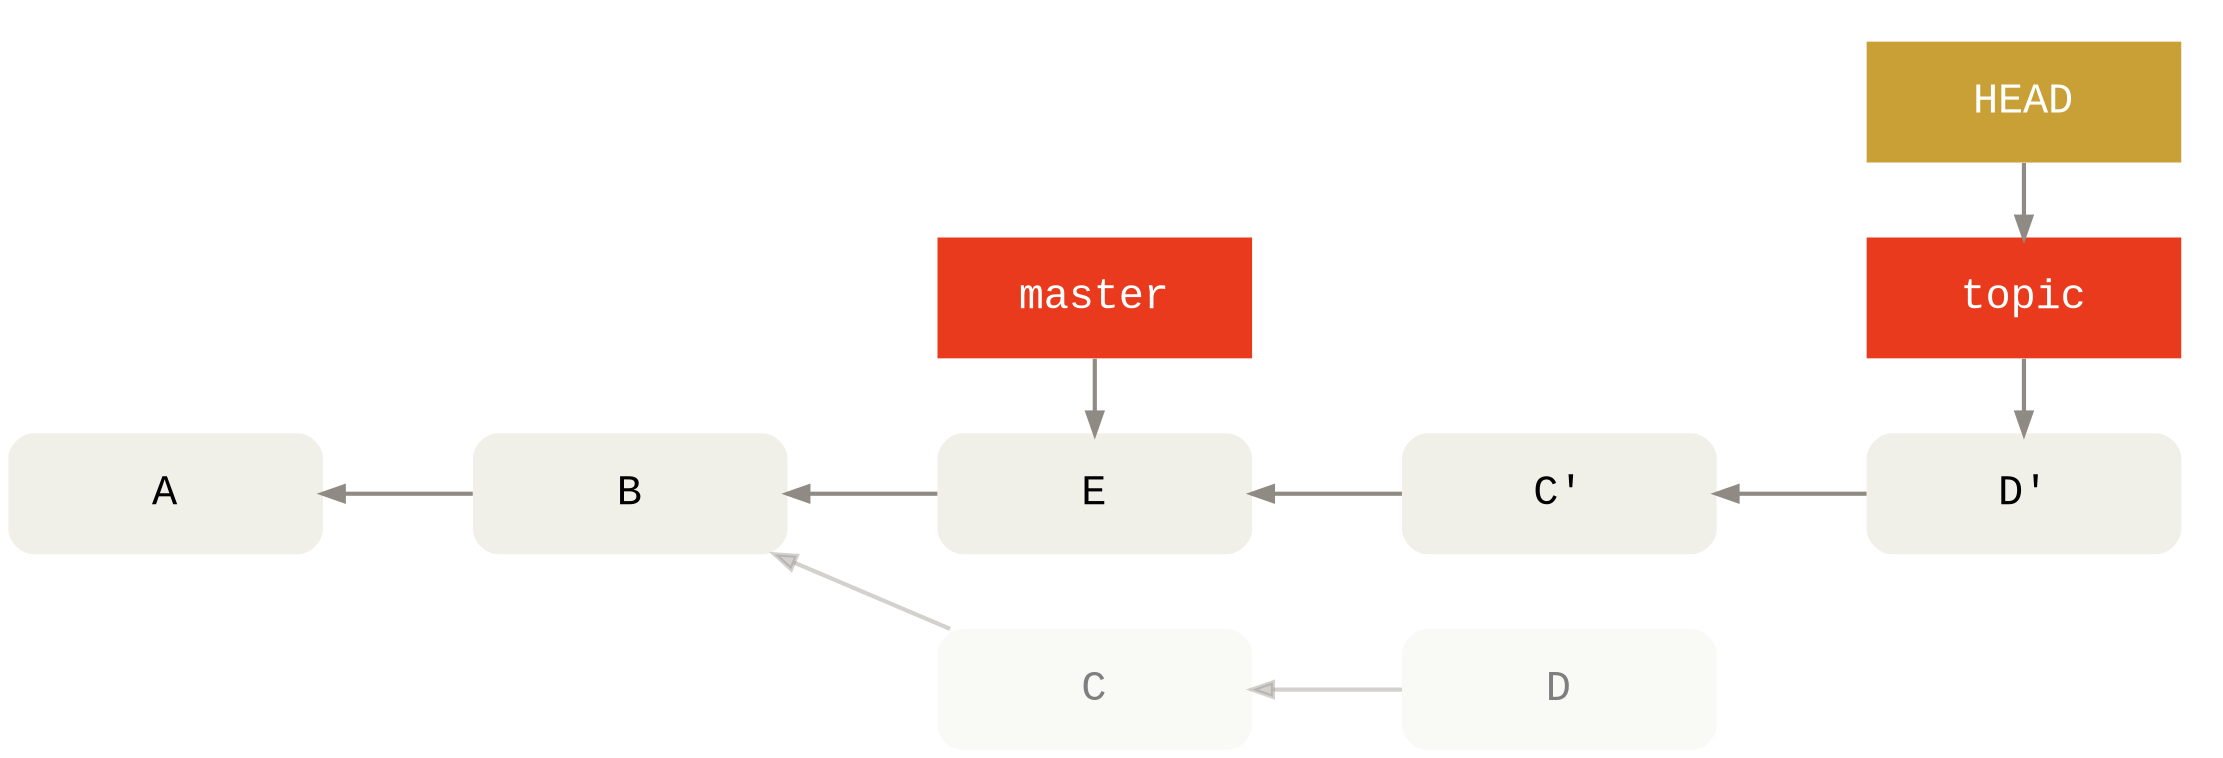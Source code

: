 digraph Git {
  bgcolor="transparent"

  rankdir=LR
  ranksep=1
  nodesep=.5

  edge [color="#8f8a83"
        penwidth=2
        dir="back"]
  node [shape=box
        fontname="Menlo, Monaco, Consolas, Lucida Console, Courier New, monospace"
        fontsize=20
        margin=".45,.25"
        width=2.1
        penwidth=0]

  node [style="rounded,filled"
        fillcolor="#f0efe8"]
  node [group=master]
  Cr [label="C'"]
  Dr [label="D'"]
  A -> B -> E -> Cr -> Dr

  node [style="filled"
        fontcolor="#ffffff"
        fillcolor="#e93a1d"]
  HEAD [fillcolor="#c8a036"]

  subgraph cluster_topic {
    color=invis
    {
      rank=same
      Dr -> topic -> HEAD
    }
  }

  subgraph cluster_master {
    color=invis
    {
      rank=same
      E -> master
    }
  }

  node [style="rounded,filled"
        group=topic
        fillcolor="#f0efe864"
        fontcolor="#7f7f7f"]
  edge [color="#8f8a8364"]
  B -> C -> D
}
